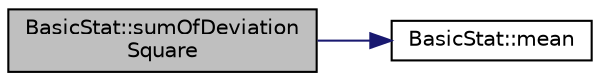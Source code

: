digraph "BasicStat::sumOfDeviationSquare"
{
  edge [fontname="Helvetica",fontsize="10",labelfontname="Helvetica",labelfontsize="10"];
  node [fontname="Helvetica",fontsize="10",shape=record];
  rankdir="LR";
  Node17 [label="BasicStat::sumOfDeviation\lSquare",height=0.2,width=0.4,color="black", fillcolor="grey75", style="filled", fontcolor="black"];
  Node17 -> Node18 [color="midnightblue",fontsize="10",style="solid",fontname="Helvetica"];
  Node18 [label="BasicStat::mean",height=0.2,width=0.4,color="black", fillcolor="white", style="filled",URL="$class_basic_stat.html#aed8ec3b5bb710e508c1381177eb2b7af",tooltip="mean 평균 "];
}
